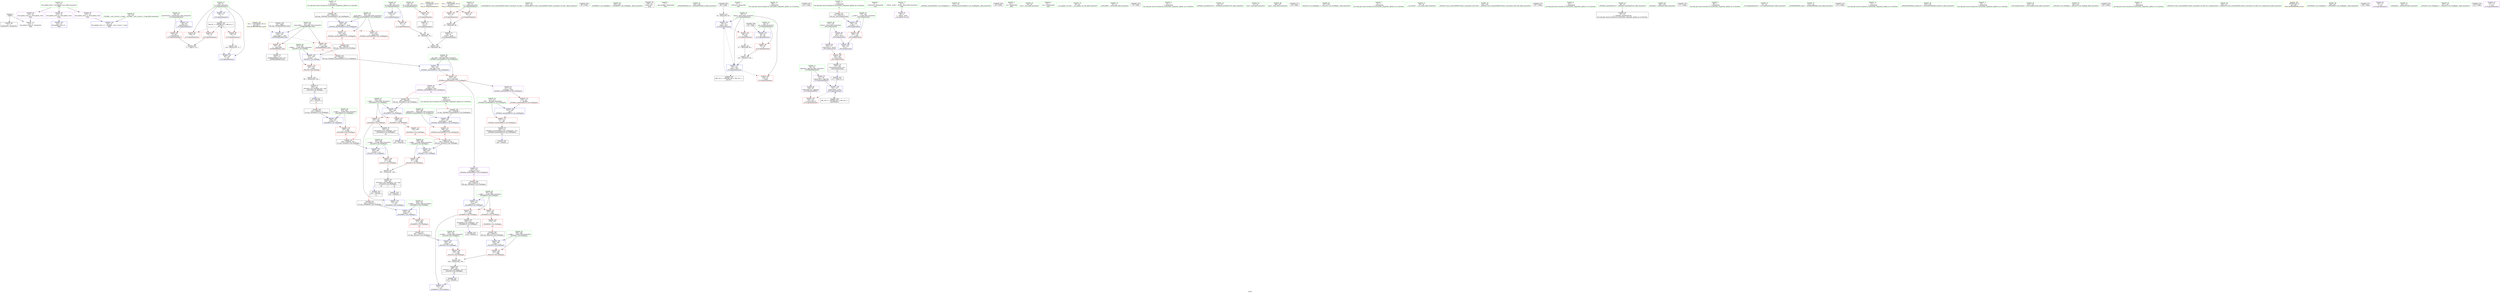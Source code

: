 digraph "SVFG" {
	label="SVFG";

	Node0x55d369fc5440 [shape=record,color=grey,label="{NodeID: 0\nNullPtr}"];
	Node0x55d369fc5440 -> Node0x55d369fdd2c0[style=solid];
	Node0x55d369fc5440 -> Node0x55d369fe1760[style=solid];
	Node0x55d369fdb1e0 [shape=record,color=red,label="{NodeID: 97\n75\<--50\n\<--i\n_Z13CaptainHammerv\n}"];
	Node0x55d369fdb1e0 -> Node0x55d369fe9370[style=solid];
	Node0x55d369fd9120 [shape=record,color=green,label="{NodeID: 14\n169\<--1\n\<--dummyObj\nCan only get source location for instruction, argument, global var or function.|{<s0>16}}"];
	Node0x55d369fd9120:s0 -> Node0x55d36a000c10[style=solid,color=red];
	Node0x55d369fdbd40 [shape=record,color=red,label="{NodeID: 111\n228\<--207\n\<--__fmtfl.addr\n_ZNSt8ios_base4setfESt13_Ios_FmtflagsS0_\n|{<s0>20}}"];
	Node0x55d369fdbd40:s0 -> Node0x55d36a000660[style=solid,color=red];
	Node0x55d369fd9e60 [shape=record,color=green,label="{NodeID: 28\n52\<--53\nv\<--v_field_insensitive\n_Z13CaptainHammerv\n}"];
	Node0x55d369fd9e60 -> Node0x55d369fdb450[style=solid];
	Node0x55d369fd9e60 -> Node0x55d369fdb520[style=solid];
	Node0x55d369fe1220 [shape=record,color=red,label="{NodeID: 125\n291\<--285\n\<--__a.addr\n_ZStanSt13_Ios_FmtflagsS_\n}"];
	Node0x55d369fe1220 -> Node0x55d369fe8a70[style=solid];
	Node0x55d369fdaba0 [shape=record,color=green,label="{NodeID: 42\n133\<--134\n_ZSt4endlIcSt11char_traitsIcEERSt13basic_ostreamIT_T0_ES6_\<--_ZSt4endlIcSt11char_traitsIcEERSt13basic_ostreamIT_T0_ES6__field_insensitive\n}"];
	Node0x55d369ffd790 [shape=record,color=black,label="{NodeID: 305\n69 = PHI()\n}"];
	Node0x55d369fe1e10 [shape=record,color=blue,label="{NodeID: 139\n50\<--139\ni\<--inc\n_Z13CaptainHammerv\n}"];
	Node0x55d369fe1e10 -> Node0x55d369ff0970[style=dashed];
	Node0x55d369fdc870 [shape=record,color=green,label="{NodeID: 56\n235\<--236\n_ZStoRRSt13_Ios_FmtflagsS_\<--_ZStoRRSt13_Ios_FmtflagsS__field_insensitive\n}"];
	Node0x55d369fff1f0 [shape=record,color=black,label="{NodeID: 319\n251 = PHI(282, )\n}"];
	Node0x55d369fff1f0 -> Node0x55d369fe2630[style=solid];
	Node0x55d369fe2970 [shape=record,color=blue,label="{NodeID: 153\n279\<--276\n\<--call\n_ZStoRRSt13_Ios_FmtflagsS_\n}"];
	Node0x55d369fdd4c0 [shape=record,color=black,label="{NodeID: 70\n198\<--68\nmain_ret\<--\nmain\n}"];
	Node0x55d36a000b00 [shape=record,color=black,label="{NodeID: 333\n202 = PHI(167, )\n0th arg _ZNSt8ios_base4setfESt13_Ios_FmtflagsS0_ }"];
	Node0x55d36a000b00 -> Node0x55d369fe2150[style=solid];
	Node0x55d369fe8ef0 [shape=record,color=grey,label="{NodeID: 250\n261 = Binary(260, 262, )\n}"];
	Node0x55d369fe8ef0 -> Node0x55d369fdda70[style=solid];
	Node0x55d369fde020 [shape=record,color=purple,label="{NodeID: 84\n312\<--14\nllvm.global_ctors_0\<--llvm.global_ctors\nGlob }"];
	Node0x55d369fde020 -> Node0x55d369fe1560[style=solid];
	Node0x55d369fd7d60 [shape=record,color=green,label="{NodeID: 1\n7\<--1\n__dso_handle\<--dummyObj\nGlob }"];
	Node0x55d369fdb2b0 [shape=record,color=red,label="{NodeID: 98\n106\<--50\n\<--i\n_Z13CaptainHammerv\n}"];
	Node0x55d369fd9220 [shape=record,color=green,label="{NodeID: 15\n170\<--1\n\<--dummyObj\nCan only get source location for instruction, argument, global var or function.|{<s0>16}}"];
	Node0x55d369fd9220:s0 -> Node0x55d36a000d20[style=solid,color=red];
	Node0x55d369fdbe10 [shape=record,color=red,label="{NodeID: 112\n220\<--209\n\<--__mask.addr\n_ZNSt8ios_base4setfESt13_Ios_FmtflagsS0_\n|{<s0>18}}"];
	Node0x55d369fdbe10:s0 -> Node0x55d36a0011b0[style=solid,color=red];
	Node0x55d369fd9f30 [shape=record,color=green,label="{NodeID: 29\n54\<--55\nd\<--d_field_insensitive\n_Z13CaptainHammerv\n}"];
	Node0x55d369fd9f30 -> Node0x55d369fdb5f0[style=solid];
	Node0x55d369fe12f0 [shape=record,color=red,label="{NodeID: 126\n292\<--287\n\<--__b.addr\n_ZStanSt13_Ios_FmtflagsS_\n}"];
	Node0x55d369fe12f0 -> Node0x55d369fe8a70[style=solid];
	Node0x55d369fdaca0 [shape=record,color=green,label="{NodeID: 43\n135\<--136\n_ZNSolsEPFRSoS_E\<--_ZNSolsEPFRSoS_E_field_insensitive\n}"];
	Node0x55d369d0d080 [shape=record,color=black,label="{NodeID: 306\n90 = PHI()\n}"];
	Node0x55d369d0d080 -> Node0x55d369fe9070[style=solid];
	Node0x55d369fe1ee0 [shape=record,color=blue,label="{NodeID: 140\n164\<--163\n__base.addr\<--__base\n_ZSt5fixedRSt8ios_base\n}"];
	Node0x55d369fe1ee0 -> Node0x55d369fdb930[style=dashed];
	Node0x55d369fe1ee0 -> Node0x55d369fdba00[style=dashed];
	Node0x55d369fdc970 [shape=record,color=green,label="{NodeID: 57\n242\<--243\n__a.addr\<--__a.addr_field_insensitive\n_ZStaNRSt13_Ios_FmtflagsS_\n}"];
	Node0x55d369fdc970 -> Node0x55d369fe0ad0[style=solid];
	Node0x55d369fdc970 -> Node0x55d369fe0ba0[style=solid];
	Node0x55d369fdc970 -> Node0x55d369fe2490[style=solid];
	Node0x55d369fff380 [shape=record,color=black,label="{NodeID: 320\n168 = PHI(201, )\n}"];
	Node0x55d369fe2a40 [shape=record,color=blue,label="{NodeID: 154\n285\<--283\n__a.addr\<--__a\n_ZStanSt13_Ios_FmtflagsS_\n}"];
	Node0x55d369fe2a40 -> Node0x55d369fe1220[style=dashed];
	Node0x55d369fdd590 [shape=record,color=black,label="{NodeID: 71\n83\<--82\nconv\<--\n_Z13CaptainHammerv\n}"];
	Node0x55d369fdd590 -> Node0x55d369fe8bf0[style=solid];
	Node0x55d36a000c10 [shape=record,color=black,label="{NodeID: 334\n203 = PHI(169, )\n1st arg _ZNSt8ios_base4setfESt13_Ios_FmtflagsS0_ }"];
	Node0x55d36a000c10 -> Node0x55d369fe2220[style=solid];
	Node0x55d369fe9070 [shape=record,color=grey,label="{NodeID: 251\n93 = Binary(90, 94, )\n}"];
	Node0x55d369fe9070 -> Node0x55d369fe1ba0[style=solid];
	Node0x55d369fde120 [shape=record,color=purple,label="{NodeID: 85\n313\<--14\nllvm.global_ctors_1\<--llvm.global_ctors\nGlob }"];
	Node0x55d369fde120 -> Node0x55d369fe1660[style=solid];
	Node0x55d369fd7df0 [shape=record,color=green,label="{NodeID: 2\n8\<--1\n_ZSt3cin\<--dummyObj\nGlob }"];
	Node0x55d369fdb380 [shape=record,color=red,label="{NodeID: 99\n138\<--50\n\<--i\n_Z13CaptainHammerv\n}"];
	Node0x55d369fdb380 -> Node0x55d369fe91f0[style=solid];
	Node0x55d369fd9320 [shape=record,color=green,label="{NodeID: 16\n262\<--1\n\<--dummyObj\nCan only get source location for instruction, argument, global var or function.}"];
	Node0x55d369ff3f20 [shape=record,color=yellow,style=double,label="{NodeID: 279\n18V_1 = ENCHI(MR_18V_0)\npts\{165 \}\nFun[_ZSt5fixedRSt8ios_base]}"];
	Node0x55d369ff3f20 -> Node0x55d369fe1ee0[style=dashed];
	Node0x55d369fdbee0 [shape=record,color=red,label="{NodeID: 113\n229\<--209\n\<--__mask.addr\n_ZNSt8ios_base4setfESt13_Ios_FmtflagsS0_\n|{<s0>20}}"];
	Node0x55d369fdbee0:s0 -> Node0x55d36a000870[style=solid,color=red];
	Node0x55d369fda000 [shape=record,color=green,label="{NodeID: 30\n56\<--57\ntheta\<--theta_field_insensitive\n_Z13CaptainHammerv\n}"];
	Node0x55d369fda000 -> Node0x55d369fdb6c0[style=solid];
	Node0x55d369fda000 -> Node0x55d369fdb790[style=solid];
	Node0x55d369fda000 -> Node0x55d369fe1ba0[style=solid];
	Node0x55d369fda000 -> Node0x55d369fe1c70[style=solid];
	Node0x55d369fe13c0 [shape=record,color=red,label="{NodeID: 127\n304\<--298\n\<--__a.addr\n_ZStorSt13_Ios_FmtflagsS_\n}"];
	Node0x55d369fe13c0 -> Node0x55d369fe8770[style=solid];
	Node0x55d369fdada0 [shape=record,color=green,label="{NodeID: 44\n164\<--165\n__base.addr\<--__base.addr_field_insensitive\n_ZSt5fixedRSt8ios_base\n}"];
	Node0x55d369fdada0 -> Node0x55d369fdb930[style=solid];
	Node0x55d369fdada0 -> Node0x55d369fdba00[style=solid];
	Node0x55d369fdada0 -> Node0x55d369fe1ee0[style=solid];
	Node0x55d369ffe540 [shape=record,color=black,label="{NodeID: 307\n103 = PHI()\n}"];
	Node0x55d369fe1fb0 [shape=record,color=blue,label="{NodeID: 141\n179\<--176\n__n.addr\<--__n\n_ZSt12setprecisioni\n}"];
	Node0x55d369fe1fb0 -> Node0x55d369fdbad0[style=dashed];
	Node0x55d369fdca40 [shape=record,color=green,label="{NodeID: 58\n244\<--245\n__b.addr\<--__b.addr_field_insensitive\n_ZStaNRSt13_Ios_FmtflagsS_\n}"];
	Node0x55d369fdca40 -> Node0x55d369fe0c70[style=solid];
	Node0x55d369fdca40 -> Node0x55d369fe2560[style=solid];
	Node0x55d369fff490 [shape=record,color=black,label="{NodeID: 321\n221 = PHI(255, )\n|{<s0>19}}"];
	Node0x55d369fff490:s0 -> Node0x55d36a000520[style=solid,color=red];
	Node0x55d369fe2b10 [shape=record,color=blue,label="{NodeID: 155\n287\<--284\n__b.addr\<--__b\n_ZStanSt13_Ios_FmtflagsS_\n}"];
	Node0x55d369fe2b10 -> Node0x55d369fe12f0[style=dashed];
	Node0x55d369fdd660 [shape=record,color=black,label="{NodeID: 72\n88\<--87\nconv5\<--mul4\n_Z13CaptainHammerv\n}"];
	Node0x55d369fdd660 -> Node0x55d369fe88f0[style=solid];
	Node0x55d36a000d20 [shape=record,color=black,label="{NodeID: 335\n204 = PHI(170, )\n2nd arg _ZNSt8ios_base4setfESt13_Ios_FmtflagsS0_ }"];
	Node0x55d36a000d20 -> Node0x55d369fe22f0[style=solid];
	Node0x55d369fe91f0 [shape=record,color=grey,label="{NodeID: 252\n139 = Binary(138, 73, )\n}"];
	Node0x55d369fe91f0 -> Node0x55d369fe1e10[style=solid];
	Node0x55d369fde220 [shape=record,color=purple,label="{NodeID: 86\n314\<--14\nllvm.global_ctors_2\<--llvm.global_ctors\nGlob }"];
	Node0x55d369fde220 -> Node0x55d369fe1760[style=solid];
	Node0x55d369fd80a0 [shape=record,color=green,label="{NodeID: 3\n9\<--1\n_ZSt4cout\<--dummyObj\nGlob }"];
	Node0x55d369fdb450 [shape=record,color=red,label="{NodeID: 100\n85\<--52\n\<--v\n_Z13CaptainHammerv\n}"];
	Node0x55d369fdb450 -> Node0x55d369fe8d70[style=solid];
	Node0x55d369fd9420 [shape=record,color=green,label="{NodeID: 17\n4\<--6\n_ZStL8__ioinit\<--_ZStL8__ioinit_field_insensitive\nGlob }"];
	Node0x55d369fd9420 -> Node0x55d369fdddb0[style=solid];
	Node0x55d369fdbfb0 [shape=record,color=red,label="{NodeID: 114\n237\<--211\n\<--__old\n_ZNSt8ios_base4setfESt13_Ios_FmtflagsS0_\n}"];
	Node0x55d369fdbfb0 -> Node0x55d369fdd8d0[style=solid];
	Node0x55d369fda0d0 [shape=record,color=green,label="{NodeID: 31\n58\<--59\nagg.tmp\<--agg.tmp_field_insensitive\n_Z13CaptainHammerv\n}"];
	Node0x55d369fda0d0 -> Node0x55d369fde320[style=solid];
	Node0x55d369fda0d0 -> Node0x55d369fde3f0[style=solid];
	Node0x55d369fe1490 [shape=record,color=red,label="{NodeID: 128\n305\<--300\n\<--__b.addr\n_ZStorSt13_Ios_FmtflagsS_\n}"];
	Node0x55d369fe1490 -> Node0x55d369fe8770[style=solid];
	Node0x55d369fdae70 [shape=record,color=green,label="{NodeID: 45\n171\<--172\n_ZNSt8ios_base4setfESt13_Ios_FmtflagsS0_\<--_ZNSt8ios_base4setfESt13_Ios_FmtflagsS0__field_insensitive\n}"];
	Node0x55d369ffe640 [shape=record,color=black,label="{NodeID: 308\n26 = PHI()\n}"];
	Node0x55d369fe2080 [shape=record,color=blue,label="{NodeID: 142\n182\<--183\n_M_n\<--\n_ZSt12setprecisioni\n}"];
	Node0x55d369fe2080 -> Node0x55d369fdbba0[style=dashed];
	Node0x55d369fdcb10 [shape=record,color=green,label="{NodeID: 59\n257\<--258\n__a.addr\<--__a.addr_field_insensitive\n_ZStcoSt13_Ios_Fmtflags\n}"];
	Node0x55d369fdcb10 -> Node0x55d369fe0e10[style=solid];
	Node0x55d369fdcb10 -> Node0x55d369fe2700[style=solid];
	Node0x55d369fff600 [shape=record,color=black,label="{NodeID: 322\n225 = PHI(239, )\n}"];
	Node0x55d369fe2be0 [shape=record,color=blue,label="{NodeID: 156\n298\<--296\n__a.addr\<--__a\n_ZStorSt13_Ios_FmtflagsS_\n}"];
	Node0x55d369fe2be0 -> Node0x55d369fe13c0[style=dashed];
	Node0x55d369fdd730 [shape=record,color=black,label="{NodeID: 73\n162\<--173\n_ZSt5fixedRSt8ios_base_ret\<--\n_ZSt5fixedRSt8ios_base\n}"];
	Node0x55d36a000e60 [shape=record,color=black,label="{NodeID: 336\n265 = PHI(233, )\n0th arg _ZStoRRSt13_Ios_FmtflagsS_ }"];
	Node0x55d36a000e60 -> Node0x55d369fe27d0[style=solid];
	Node0x55d369fe9370 [shape=record,color=grey,label="{NodeID: 253\n77 = cmp(75, 76, )\n}"];
	Node0x55d369fde320 [shape=record,color=purple,label="{NodeID: 87\n121\<--58\ncoerce.dive\<--agg.tmp\n_Z13CaptainHammerv\n}"];
	Node0x55d369fde320 -> Node0x55d369fe1d40[style=solid];
	Node0x55d369fd8130 [shape=record,color=green,label="{NodeID: 4\n10\<--1\n.str\<--dummyObj\nGlob }"];
	Node0x55d369fdb520 [shape=record,color=red,label="{NodeID: 101\n86\<--52\n\<--v\n_Z13CaptainHammerv\n}"];
	Node0x55d369fdb520 -> Node0x55d369fe8d70[style=solid];
	Node0x55d369fd9520 [shape=record,color=green,label="{NodeID: 18\n14\<--18\nllvm.global_ctors\<--llvm.global_ctors_field_insensitive\nGlob }"];
	Node0x55d369fd9520 -> Node0x55d369fde020[style=solid];
	Node0x55d369fd9520 -> Node0x55d369fde120[style=solid];
	Node0x55d369fd9520 -> Node0x55d369fde220[style=solid];
	Node0x55d369fdc080 [shape=record,color=red,label="{NodeID: 115\n218\<--217\n\<--_M_flags\n_ZNSt8ios_base4setfESt13_Ios_FmtflagsS0_\n}"];
	Node0x55d369fdc080 -> Node0x55d369fe23c0[style=solid];
	Node0x55d369fda1a0 [shape=record,color=green,label="{NodeID: 32\n64\<--65\nacos\<--acos_field_insensitive\n}"];
	Node0x55d369fe1560 [shape=record,color=blue,label="{NodeID: 129\n312\<--15\nllvm.global_ctors_0\<--\nGlob }"];
	Node0x55d369fdaf70 [shape=record,color=green,label="{NodeID: 46\n177\<--178\nretval\<--retval_field_insensitive\n_ZSt12setprecisioni\n}"];
	Node0x55d369fdaf70 -> Node0x55d369fde4c0[style=solid];
	Node0x55d369fdaf70 -> Node0x55d369fde590[style=solid];
	Node0x55d369ffe710 [shape=record,color=black,label="{NodeID: 309\n62 = PHI()\n}"];
	Node0x55d369ffe710 -> Node0x55d369fe1930[style=solid];
	Node0x55d369fe2150 [shape=record,color=blue,label="{NodeID: 143\n205\<--202\nthis.addr\<--this\n_ZNSt8ios_base4setfESt13_Ios_FmtflagsS0_\n}"];
	Node0x55d369fe2150 -> Node0x55d369fdbc70[style=dashed];
	Node0x55d369fdcbe0 [shape=record,color=green,label="{NodeID: 60\n267\<--268\n__a.addr\<--__a.addr_field_insensitive\n_ZStoRRSt13_Ios_FmtflagsS_\n}"];
	Node0x55d369fdcbe0 -> Node0x55d369fe0ee0[style=solid];
	Node0x55d369fdcbe0 -> Node0x55d369fe0fb0[style=solid];
	Node0x55d369fdcbe0 -> Node0x55d369fe27d0[style=solid];
	Node0x55d369fffcb0 [shape=record,color=black,label="{NodeID: 323\n230 = PHI(282, )\n|{<s0>21}}"];
	Node0x55d369fffcb0:s0 -> Node0x55d36a000fa0[style=solid,color=red];
	Node0x55d369fe2cb0 [shape=record,color=blue,label="{NodeID: 157\n300\<--297\n__b.addr\<--__b\n_ZStorSt13_Ios_FmtflagsS_\n}"];
	Node0x55d369fe2cb0 -> Node0x55d369fe1490[style=dashed];
	Node0x55d369fdd800 [shape=record,color=black,label="{NodeID: 74\n175\<--186\n_ZSt12setprecisioni_ret\<--\n_ZSt12setprecisioni\n|{<s0>12}}"];
	Node0x55d369fdd800:s0 -> Node0x55d369ffed40[style=solid,color=blue];
	Node0x55d36a000fa0 [shape=record,color=black,label="{NodeID: 337\n266 = PHI(230, )\n1st arg _ZStoRRSt13_Ios_FmtflagsS_ }"];
	Node0x55d36a000fa0 -> Node0x55d369fe28a0[style=solid];
	Node0x55d369ff0970 [shape=record,color=black,label="{NodeID: 254\nMR_8V_3 = PHI(MR_8V_4, MR_8V_2, )\npts\{51 \}\n}"];
	Node0x55d369ff0970 -> Node0x55d369fdb1e0[style=dashed];
	Node0x55d369ff0970 -> Node0x55d369fdb2b0[style=dashed];
	Node0x55d369ff0970 -> Node0x55d369fdb380[style=dashed];
	Node0x55d369ff0970 -> Node0x55d369fe1e10[style=dashed];
	Node0x55d369fde3f0 [shape=record,color=purple,label="{NodeID: 88\n123\<--58\ncoerce.dive15\<--agg.tmp\n_Z13CaptainHammerv\n}"];
	Node0x55d369fde3f0 -> Node0x55d369fdb860[style=solid];
	Node0x55d369fd81c0 [shape=record,color=green,label="{NodeID: 5\n12\<--1\n.str.1\<--dummyObj\nGlob }"];
	Node0x55d369fdb5f0 [shape=record,color=red,label="{NodeID: 102\n82\<--54\n\<--d\n_Z13CaptainHammerv\n}"];
	Node0x55d369fdb5f0 -> Node0x55d369fdd590[style=solid];
	Node0x55d369fd9620 [shape=record,color=green,label="{NodeID: 19\n19\<--20\n__cxx_global_var_init\<--__cxx_global_var_init_field_insensitive\n}"];
	Node0x55d369fe0ad0 [shape=record,color=red,label="{NodeID: 116\n248\<--242\n\<--__a.addr\n_ZStaNRSt13_Ios_FmtflagsS_\n}"];
	Node0x55d369fe0ad0 -> Node0x55d369fe0d40[style=solid];
	Node0x55d369fda2a0 [shape=record,color=green,label="{NodeID: 33\n70\<--71\n_ZNSirsERi\<--_ZNSirsERi_field_insensitive\n}"];
	Node0x55d369fe1660 [shape=record,color=blue,label="{NodeID: 130\n313\<--16\nllvm.global_ctors_1\<--_GLOBAL__sub_I_everal_1_0.cpp\nGlob }"];
	Node0x55d369fdb040 [shape=record,color=green,label="{NodeID: 47\n179\<--180\n__n.addr\<--__n.addr_field_insensitive\n_ZSt12setprecisioni\n}"];
	Node0x55d369fdb040 -> Node0x55d369fdbad0[style=solid];
	Node0x55d369fdb040 -> Node0x55d369fe1fb0[style=solid];
	Node0x55d369ffe840 [shape=record,color=black,label="{NodeID: 310\n79 = PHI()\n}"];
	Node0x55d369fe2220 [shape=record,color=blue,label="{NodeID: 144\n207\<--203\n__fmtfl.addr\<--__fmtfl\n_ZNSt8ios_base4setfESt13_Ios_FmtflagsS0_\n}"];
	Node0x55d369fe2220 -> Node0x55d369fdbd40[style=dashed];
	Node0x55d369fdccb0 [shape=record,color=green,label="{NodeID: 61\n269\<--270\n__b.addr\<--__b.addr_field_insensitive\n_ZStoRRSt13_Ios_FmtflagsS_\n}"];
	Node0x55d369fdccb0 -> Node0x55d369fe1080[style=solid];
	Node0x55d369fdccb0 -> Node0x55d369fe28a0[style=solid];
	Node0x55d369fffee0 [shape=record,color=black,label="{NodeID: 324\n234 = PHI(264, )\n}"];
	Node0x55d369fdd8d0 [shape=record,color=black,label="{NodeID: 75\n201\<--237\n_ZNSt8ios_base4setfESt13_Ios_FmtflagsS0__ret\<--\n_ZNSt8ios_base4setfESt13_Ios_FmtflagsS0_\n|{<s0>16}}"];
	Node0x55d369fdd8d0:s0 -> Node0x55d369fff380[style=solid,color=blue];
	Node0x55d36a0010e0 [shape=record,color=black,label="{NodeID: 338\n163 = PHI()\n0th arg _ZSt5fixedRSt8ios_base }"];
	Node0x55d36a0010e0 -> Node0x55d369fe1ee0[style=solid];
	Node0x55d369ff0e70 [shape=record,color=black,label="{NodeID: 255\nMR_14V_2 = PHI(MR_14V_4, MR_14V_1, )\npts\{57 \}\n}"];
	Node0x55d369ff0e70 -> Node0x55d369fe1ba0[style=dashed];
	Node0x55d369fde4c0 [shape=record,color=purple,label="{NodeID: 89\n182\<--177\n_M_n\<--retval\n_ZSt12setprecisioni\n}"];
	Node0x55d369fde4c0 -> Node0x55d369fe2080[style=solid];
	Node0x55d369fd8250 [shape=record,color=green,label="{NodeID: 6\n15\<--1\n\<--dummyObj\nCan only get source location for instruction, argument, global var or function.}"];
	Node0x55d369fdb6c0 [shape=record,color=red,label="{NodeID: 103\n96\<--56\n\<--theta\n_Z13CaptainHammerv\n}"];
	Node0x55d369fdb6c0 -> Node0x55d369fe8470[style=solid];
	Node0x55d369fd9720 [shape=record,color=green,label="{NodeID: 20\n23\<--24\n_ZNSt8ios_base4InitC1Ev\<--_ZNSt8ios_base4InitC1Ev_field_insensitive\n}"];
	Node0x55d369fe0ba0 [shape=record,color=red,label="{NodeID: 117\n252\<--242\n\<--__a.addr\n_ZStaNRSt13_Ios_FmtflagsS_\n}"];
	Node0x55d369fe0ba0 -> Node0x55d369fdd9a0[style=solid];
	Node0x55d369fe0ba0 -> Node0x55d369fe2630[style=solid];
	Node0x55d369fda3a0 [shape=record,color=green,label="{NodeID: 34\n91\<--92\nasin\<--asin_field_insensitive\n}"];
	Node0x55d369fe1760 [shape=record,color=blue, style = dotted,label="{NodeID: 131\n314\<--3\nllvm.global_ctors_2\<--dummyVal\nGlob }"];
	Node0x55d369fdc130 [shape=record,color=green,label="{NodeID: 48\n196\<--197\nmain\<--main_field_insensitive\n}"];
	Node0x55d369ffe940 [shape=record,color=black,label="{NodeID: 311\n80 = PHI()\n}"];
	Node0x55d369fe22f0 [shape=record,color=blue,label="{NodeID: 145\n209\<--204\n__mask.addr\<--__mask\n_ZNSt8ios_base4setfESt13_Ios_FmtflagsS0_\n}"];
	Node0x55d369fe22f0 -> Node0x55d369fdbe10[style=dashed];
	Node0x55d369fe22f0 -> Node0x55d369fdbee0[style=dashed];
	Node0x55d369fdcd80 [shape=record,color=green,label="{NodeID: 62\n277\<--278\n_ZStorSt13_Ios_FmtflagsS_\<--_ZStorSt13_Ios_FmtflagsS__field_insensitive\n}"];
	Node0x55d369fffff0 [shape=record,color=black,label="{NodeID: 325\n276 = PHI(295, )\n}"];
	Node0x55d369fffff0 -> Node0x55d369fe2970[style=solid];
	Node0x55d369fdd9a0 [shape=record,color=black,label="{NodeID: 76\n239\<--252\n_ZStaNRSt13_Ios_FmtflagsS__ret\<--\n_ZStaNRSt13_Ios_FmtflagsS_\n|{<s0>19}}"];
	Node0x55d369fdd9a0:s0 -> Node0x55d369fff600[style=solid,color=blue];
	Node0x55d36a0011b0 [shape=record,color=black,label="{NodeID: 339\n256 = PHI(220, )\n0th arg _ZStcoSt13_Ios_Fmtflags }"];
	Node0x55d36a0011b0 -> Node0x55d369fe2700[style=solid];
	Node0x55d369ff1370 [shape=record,color=black,label="{NodeID: 256\nMR_16V_2 = PHI(MR_16V_3, MR_16V_1, )\npts\{590000 \}\n}"];
	Node0x55d369ff1370 -> Node0x55d369fe1d40[style=dashed];
	Node0x55d369fde590 [shape=record,color=purple,label="{NodeID: 90\n185\<--177\ncoerce.dive\<--retval\n_ZSt12setprecisioni\n}"];
	Node0x55d369fde590 -> Node0x55d369fdbba0[style=solid];
	Node0x55d369fd8a90 [shape=record,color=green,label="{NodeID: 7\n61\<--1\n\<--dummyObj\nCan only get source location for instruction, argument, global var or function.}"];
	Node0x55d369fdb790 [shape=record,color=red,label="{NodeID: 104\n128\<--56\n\<--theta\n_Z13CaptainHammerv\n}"];
	Node0x55d369fd9820 [shape=record,color=green,label="{NodeID: 21\n29\<--30\n__cxa_atexit\<--__cxa_atexit_field_insensitive\n}"];
	Node0x55d369fe0c70 [shape=record,color=red,label="{NodeID: 118\n250\<--244\n\<--__b.addr\n_ZStaNRSt13_Ios_FmtflagsS_\n|{<s0>22}}"];
	Node0x55d369fe0c70:s0 -> Node0x55d36a000870[style=solid,color=red];
	Node0x55d369fda4a0 [shape=record,color=green,label="{NodeID: 35\n104\<--105\n_ZStlsISt11char_traitsIcEERSt13basic_ostreamIcT_ES5_PKc\<--_ZStlsISt11char_traitsIcEERSt13basic_ostreamIcT_ES5_PKc_field_insensitive\n}"];
	Node0x55d369fe1860 [shape=record,color=blue,label="{NodeID: 132\n44\<--61\ng\<--\n_Z13CaptainHammerv\n}"];
	Node0x55d369fe1860 -> Node0x55d369fde8d0[style=dashed];
	Node0x55d369fdc230 [shape=record,color=green,label="{NodeID: 49\n205\<--206\nthis.addr\<--this.addr_field_insensitive\n_ZNSt8ios_base4setfESt13_Ios_FmtflagsS0_\n}"];
	Node0x55d369fdc230 -> Node0x55d369fdbc70[style=solid];
	Node0x55d369fdc230 -> Node0x55d369fe2150[style=solid];
	Node0x55d369ffea10 [shape=record,color=black,label="{NodeID: 312\n107 = PHI()\n}"];
	Node0x55d369fe23c0 [shape=record,color=blue,label="{NodeID: 146\n211\<--218\n__old\<--\n_ZNSt8ios_base4setfESt13_Ios_FmtflagsS0_\n}"];
	Node0x55d369fe23c0 -> Node0x55d369fdbfb0[style=dashed];
	Node0x55d369fdce80 [shape=record,color=green,label="{NodeID: 63\n285\<--286\n__a.addr\<--__a.addr_field_insensitive\n_ZStanSt13_Ios_FmtflagsS_\n}"];
	Node0x55d369fdce80 -> Node0x55d369fe1220[style=solid];
	Node0x55d369fdce80 -> Node0x55d369fe2a40[style=solid];
	Node0x55d36a000160 [shape=record,color=black,label="{NodeID: 326\n296 = PHI(274, )\n0th arg _ZStorSt13_Ios_FmtflagsS_ }"];
	Node0x55d36a000160 -> Node0x55d369fe2be0[style=solid];
	Node0x55d369fe8470 [shape=record,color=grey,label="{NodeID: 243\n97 = Binary(96, 98, )\n}"];
	Node0x55d369fe8470 -> Node0x55d369fe85f0[style=solid];
	Node0x55d369fdda70 [shape=record,color=black,label="{NodeID: 77\n255\<--261\n_ZStcoSt13_Ios_Fmtflags_ret\<--neg\n_ZStcoSt13_Ios_Fmtflags\n|{<s0>18}}"];
	Node0x55d369fdda70:s0 -> Node0x55d369fff490[style=solid,color=blue];
	Node0x55d369fde660 [shape=record,color=purple,label="{NodeID: 91\n217\<--216\n_M_flags\<--this1\n_ZNSt8ios_base4setfESt13_Ios_FmtflagsS0_\n}"];
	Node0x55d369fde660 -> Node0x55d369fdc080[style=solid];
	Node0x55d369fd8b20 [shape=record,color=green,label="{NodeID: 8\n63\<--1\n\<--dummyObj\nCan only get source location for instruction, argument, global var or function.}"];
	Node0x55d369fdb860 [shape=record,color=red,label="{NodeID: 105\n124\<--123\n\<--coerce.dive15\n_Z13CaptainHammerv\n}"];
	Node0x55d369fd9920 [shape=record,color=green,label="{NodeID: 22\n28\<--34\n_ZNSt8ios_base4InitD1Ev\<--_ZNSt8ios_base4InitD1Ev_field_insensitive\n}"];
	Node0x55d369fd9920 -> Node0x55d369fdd3c0[style=solid];
	Node0x55d369fe0d40 [shape=record,color=red,label="{NodeID: 119\n249\<--248\n\<--\n_ZStaNRSt13_Ios_FmtflagsS_\n|{<s0>22}}"];
	Node0x55d369fe0d40:s0 -> Node0x55d36a000660[style=solid,color=red];
	Node0x55d369fda5a0 [shape=record,color=green,label="{NodeID: 36\n108\<--109\n_ZNSolsEi\<--_ZNSolsEi_field_insensitive\n}"];
	Node0x55d369fe1930 [shape=record,color=blue,label="{NodeID: 133\n46\<--62\npi\<--call\n_Z13CaptainHammerv\n}"];
	Node0x55d369fe1930 -> Node0x55d369fde9a0[style=dashed];
	Node0x55d369fdc300 [shape=record,color=green,label="{NodeID: 50\n207\<--208\n__fmtfl.addr\<--__fmtfl.addr_field_insensitive\n_ZNSt8ios_base4setfESt13_Ios_FmtflagsS0_\n}"];
	Node0x55d369fdc300 -> Node0x55d369fdbd40[style=solid];
	Node0x55d369fdc300 -> Node0x55d369fe2220[style=solid];
	Node0x55d369ffeb40 [shape=record,color=black,label="{NodeID: 313\n111 = PHI()\n}"];
	Node0x55d369fe2490 [shape=record,color=blue,label="{NodeID: 147\n242\<--240\n__a.addr\<--__a\n_ZStaNRSt13_Ios_FmtflagsS_\n}"];
	Node0x55d369fe2490 -> Node0x55d369fe0ad0[style=dashed];
	Node0x55d369fe2490 -> Node0x55d369fe0ba0[style=dashed];
	Node0x55d369fdcf50 [shape=record,color=green,label="{NodeID: 64\n287\<--288\n__b.addr\<--__b.addr_field_insensitive\n_ZStanSt13_Ios_FmtflagsS_\n}"];
	Node0x55d369fdcf50 -> Node0x55d369fe12f0[style=solid];
	Node0x55d369fdcf50 -> Node0x55d369fe2b10[style=solid];
	Node0x55d36a0002a0 [shape=record,color=black,label="{NodeID: 327\n297 = PHI(275, )\n1st arg _ZStorSt13_Ios_FmtflagsS_ }"];
	Node0x55d36a0002a0 -> Node0x55d369fe2cb0[style=solid];
	Node0x55d369fe85f0 [shape=record,color=grey,label="{NodeID: 244\n100 = Binary(97, 99, )\n}"];
	Node0x55d369fe85f0 -> Node0x55d369fe1c70[style=solid];
	Node0x55d369fddb40 [shape=record,color=black,label="{NodeID: 78\n264\<--279\n_ZStoRRSt13_Ios_FmtflagsS__ret\<--\n_ZStoRRSt13_Ios_FmtflagsS_\n|{<s0>21}}"];
	Node0x55d369fddb40:s0 -> Node0x55d369fffee0[style=solid,color=blue];
	Node0x55d369fde730 [shape=record,color=purple,label="{NodeID: 92\n224\<--216\n_M_flags2\<--this1\n_ZNSt8ios_base4setfESt13_Ios_FmtflagsS0_\n|{<s0>19}}"];
	Node0x55d369fde730:s0 -> Node0x55d36a0003e0[style=solid,color=red];
	Node0x55d369fd8c20 [shape=record,color=green,label="{NodeID: 9\n68\<--1\n\<--dummyObj\nCan only get source location for instruction, argument, global var or function.}"];
	Node0x55d369fdb930 [shape=record,color=red,label="{NodeID: 106\n167\<--164\n\<--__base.addr\n_ZSt5fixedRSt8ios_base\n|{<s0>16}}"];
	Node0x55d369fdb930:s0 -> Node0x55d36a000b00[style=solid,color=red];
	Node0x55d369fd9a20 [shape=record,color=green,label="{NodeID: 23\n41\<--42\n_Z13CaptainHammerv\<--_Z13CaptainHammerv_field_insensitive\n}"];
	Node0x55d369fe0e10 [shape=record,color=red,label="{NodeID: 120\n260\<--257\n\<--__a.addr\n_ZStcoSt13_Ios_Fmtflags\n}"];
	Node0x55d369fe0e10 -> Node0x55d369fe8ef0[style=solid];
	Node0x55d369fda6a0 [shape=record,color=green,label="{NodeID: 37\n113\<--114\n_ZSt5fixedRSt8ios_base\<--_ZSt5fixedRSt8ios_base_field_insensitive\n}"];
	Node0x55d369fe1a00 [shape=record,color=blue,label="{NodeID: 134\n48\<--68\nnumOfCases\<--\n_Z13CaptainHammerv\n}"];
	Node0x55d369fe1a00 -> Node0x55d369fdb110[style=dashed];
	Node0x55d369fdc3d0 [shape=record,color=green,label="{NodeID: 51\n209\<--210\n__mask.addr\<--__mask.addr_field_insensitive\n_ZNSt8ios_base4setfESt13_Ios_FmtflagsS0_\n}"];
	Node0x55d369fdc3d0 -> Node0x55d369fdbe10[style=solid];
	Node0x55d369fdc3d0 -> Node0x55d369fdbee0[style=solid];
	Node0x55d369fdc3d0 -> Node0x55d369fe22f0[style=solid];
	Node0x55d369ffec40 [shape=record,color=black,label="{NodeID: 314\n112 = PHI()\n}"];
	Node0x55d369fe2560 [shape=record,color=blue,label="{NodeID: 148\n244\<--241\n__b.addr\<--__b\n_ZStaNRSt13_Ios_FmtflagsS_\n}"];
	Node0x55d369fe2560 -> Node0x55d369fe0c70[style=dashed];
	Node0x55d369fdd020 [shape=record,color=green,label="{NodeID: 65\n298\<--299\n__a.addr\<--__a.addr_field_insensitive\n_ZStorSt13_Ios_FmtflagsS_\n}"];
	Node0x55d369fdd020 -> Node0x55d369fe13c0[style=solid];
	Node0x55d369fdd020 -> Node0x55d369fe2be0[style=solid];
	Node0x55d36a0003e0 [shape=record,color=black,label="{NodeID: 328\n240 = PHI(224, )\n0th arg _ZStaNRSt13_Ios_FmtflagsS_ }"];
	Node0x55d36a0003e0 -> Node0x55d369fe2490[style=solid];
	Node0x55d369fe8770 [shape=record,color=grey,label="{NodeID: 245\n306 = Binary(304, 305, )\n}"];
	Node0x55d369fe8770 -> Node0x55d369fddce0[style=solid];
	Node0x55d369fddc10 [shape=record,color=black,label="{NodeID: 79\n282\<--293\n_ZStanSt13_Ios_FmtflagsS__ret\<--and\n_ZStanSt13_Ios_FmtflagsS_\n|{<s0>20|<s1>22}}"];
	Node0x55d369fddc10:s0 -> Node0x55d369fffcb0[style=solid,color=blue];
	Node0x55d369fddc10:s1 -> Node0x55d369fff1f0[style=solid,color=blue];
	Node0x55d369fde800 [shape=record,color=purple,label="{NodeID: 93\n233\<--216\n_M_flags5\<--this1\n_ZNSt8ios_base4setfESt13_Ios_FmtflagsS0_\n|{<s0>21}}"];
	Node0x55d369fde800:s0 -> Node0x55d36a000e60[style=solid,color=red];
	Node0x55d369fd8d20 [shape=record,color=green,label="{NodeID: 10\n73\<--1\n\<--dummyObj\nCan only get source location for instruction, argument, global var or function.}"];
	Node0x55d369ff31a0 [shape=record,color=yellow,style=double,label="{NodeID: 273\n10V_1 = ENCHI(MR_10V_0)\npts\{53 \}\nFun[_Z13CaptainHammerv]}"];
	Node0x55d369ff31a0 -> Node0x55d369fdb450[style=dashed];
	Node0x55d369ff31a0 -> Node0x55d369fdb520[style=dashed];
	Node0x55d369fdba00 [shape=record,color=red,label="{NodeID: 107\n173\<--164\n\<--__base.addr\n_ZSt5fixedRSt8ios_base\n}"];
	Node0x55d369fdba00 -> Node0x55d369fdd730[style=solid];
	Node0x55d369fd9b20 [shape=record,color=green,label="{NodeID: 24\n44\<--45\ng\<--g_field_insensitive\n_Z13CaptainHammerv\n}"];
	Node0x55d369fd9b20 -> Node0x55d369fde8d0[style=solid];
	Node0x55d369fd9b20 -> Node0x55d369fe1860[style=solid];
	Node0x55d369fe0ee0 [shape=record,color=red,label="{NodeID: 121\n273\<--267\n\<--__a.addr\n_ZStoRRSt13_Ios_FmtflagsS_\n}"];
	Node0x55d369fe0ee0 -> Node0x55d369fe1150[style=solid];
	Node0x55d369fda7a0 [shape=record,color=green,label="{NodeID: 38\n115\<--116\n_ZNSolsEPFRSt8ios_baseS0_E\<--_ZNSolsEPFRSt8ios_baseS0_E_field_insensitive\n}"];
	Node0x55d369fe1ad0 [shape=record,color=blue,label="{NodeID: 135\n50\<--73\ni\<--\n_Z13CaptainHammerv\n}"];
	Node0x55d369fe1ad0 -> Node0x55d369ff0970[style=dashed];
	Node0x55d369fdc4a0 [shape=record,color=green,label="{NodeID: 52\n211\<--212\n__old\<--__old_field_insensitive\n_ZNSt8ios_base4setfESt13_Ios_FmtflagsS0_\n}"];
	Node0x55d369fdc4a0 -> Node0x55d369fdbfb0[style=solid];
	Node0x55d369fdc4a0 -> Node0x55d369fe23c0[style=solid];
	Node0x55d369ffed40 [shape=record,color=black,label="{NodeID: 315\n117 = PHI(175, )\n}"];
	Node0x55d369ffed40 -> Node0x55d369fe1d40[style=solid];
	Node0x55d369fe2630 [shape=record,color=blue,label="{NodeID: 149\n252\<--251\n\<--call\n_ZStaNRSt13_Ios_FmtflagsS_\n}"];
	Node0x55d369fdd0f0 [shape=record,color=green,label="{NodeID: 66\n300\<--301\n__b.addr\<--__b.addr_field_insensitive\n_ZStorSt13_Ios_FmtflagsS_\n}"];
	Node0x55d369fdd0f0 -> Node0x55d369fe1490[style=solid];
	Node0x55d369fdd0f0 -> Node0x55d369fe2cb0[style=solid];
	Node0x55d36a000520 [shape=record,color=black,label="{NodeID: 329\n241 = PHI(221, )\n1st arg _ZStaNRSt13_Ios_FmtflagsS_ }"];
	Node0x55d36a000520 -> Node0x55d369fe2560[style=solid];
	Node0x55d369fe88f0 [shape=record,color=grey,label="{NodeID: 246\n89 = Binary(84, 88, )\n}"];
	Node0x55d369fddce0 [shape=record,color=black,label="{NodeID: 80\n295\<--306\n_ZStorSt13_Ios_FmtflagsS__ret\<--or\n_ZStorSt13_Ios_FmtflagsS_\n|{<s0>23}}"];
	Node0x55d369fddce0:s0 -> Node0x55d369fffff0[style=solid,color=blue];
	Node0x55d369fde8d0 [shape=record,color=red,label="{NodeID: 94\n81\<--44\n\<--g\n_Z13CaptainHammerv\n}"];
	Node0x55d369fde8d0 -> Node0x55d369fe8bf0[style=solid];
	Node0x55d369fd8e20 [shape=record,color=green,label="{NodeID: 11\n94\<--1\n\<--dummyObj\nCan only get source location for instruction, argument, global var or function.}"];
	Node0x55d369ff3280 [shape=record,color=yellow,style=double,label="{NodeID: 274\n12V_1 = ENCHI(MR_12V_0)\npts\{55 \}\nFun[_Z13CaptainHammerv]}"];
	Node0x55d369ff3280 -> Node0x55d369fdb5f0[style=dashed];
	Node0x55d369fdbad0 [shape=record,color=red,label="{NodeID: 108\n183\<--179\n\<--__n.addr\n_ZSt12setprecisioni\n}"];
	Node0x55d369fdbad0 -> Node0x55d369fe2080[style=solid];
	Node0x55d369fd9bf0 [shape=record,color=green,label="{NodeID: 25\n46\<--47\npi\<--pi_field_insensitive\n_Z13CaptainHammerv\n}"];
	Node0x55d369fd9bf0 -> Node0x55d369fde9a0[style=solid];
	Node0x55d369fd9bf0 -> Node0x55d369fe1930[style=solid];
	Node0x55d369fe0fb0 [shape=record,color=red,label="{NodeID: 122\n279\<--267\n\<--__a.addr\n_ZStoRRSt13_Ios_FmtflagsS_\n}"];
	Node0x55d369fe0fb0 -> Node0x55d369fddb40[style=solid];
	Node0x55d369fe0fb0 -> Node0x55d369fe2970[style=solid];
	Node0x55d369fda8a0 [shape=record,color=green,label="{NodeID: 39\n119\<--120\n_ZSt12setprecisioni\<--_ZSt12setprecisioni_field_insensitive\n}"];
	Node0x55d369fe1ba0 [shape=record,color=blue,label="{NodeID: 136\n56\<--93\ntheta\<--div7\n_Z13CaptainHammerv\n}"];
	Node0x55d369fe1ba0 -> Node0x55d369fdb6c0[style=dashed];
	Node0x55d369fe1ba0 -> Node0x55d369fe1c70[style=dashed];
	Node0x55d369fdc570 [shape=record,color=green,label="{NodeID: 53\n222\<--223\n_ZStcoSt13_Ios_Fmtflags\<--_ZStcoSt13_Ios_Fmtflags_field_insensitive\n}"];
	Node0x55d369ffef80 [shape=record,color=black,label="{NodeID: 316\n125 = PHI()\n}"];
	Node0x55d369fe2700 [shape=record,color=blue,label="{NodeID: 150\n257\<--256\n__a.addr\<--__a\n_ZStcoSt13_Ios_Fmtflags\n}"];
	Node0x55d369fe2700 -> Node0x55d369fe0e10[style=dashed];
	Node0x55d369fdd1c0 [shape=record,color=green,label="{NodeID: 67\n16\<--308\n_GLOBAL__sub_I_everal_1_0.cpp\<--_GLOBAL__sub_I_everal_1_0.cpp_field_insensitive\n}"];
	Node0x55d369fdd1c0 -> Node0x55d369fe1660[style=solid];
	Node0x55d36a000660 [shape=record,color=black,label="{NodeID: 330\n283 = PHI(228, 249, )\n0th arg _ZStanSt13_Ios_FmtflagsS_ }"];
	Node0x55d36a000660 -> Node0x55d369fe2a40[style=solid];
	Node0x55d369fe8a70 [shape=record,color=grey,label="{NodeID: 247\n293 = Binary(291, 292, )\n}"];
	Node0x55d369fe8a70 -> Node0x55d369fddc10[style=solid];
	Node0x55d369fdddb0 [shape=record,color=purple,label="{NodeID: 81\n25\<--4\n\<--_ZStL8__ioinit\n__cxx_global_var_init\n}"];
	Node0x55d369fde9a0 [shape=record,color=red,label="{NodeID: 95\n99\<--46\n\<--pi\n_Z13CaptainHammerv\n}"];
	Node0x55d369fde9a0 -> Node0x55d369fe85f0[style=solid];
	Node0x55d369fd8f20 [shape=record,color=green,label="{NodeID: 12\n98\<--1\n\<--dummyObj\nCan only get source location for instruction, argument, global var or function.}"];
	Node0x55d369fdbba0 [shape=record,color=red,label="{NodeID: 109\n186\<--185\n\<--coerce.dive\n_ZSt12setprecisioni\n}"];
	Node0x55d369fdbba0 -> Node0x55d369fdd800[style=solid];
	Node0x55d369fd9cc0 [shape=record,color=green,label="{NodeID: 26\n48\<--49\nnumOfCases\<--numOfCases_field_insensitive\n_Z13CaptainHammerv\n}"];
	Node0x55d369fd9cc0 -> Node0x55d369fdb110[style=solid];
	Node0x55d369fd9cc0 -> Node0x55d369fe1a00[style=solid];
	Node0x55d369fe1080 [shape=record,color=red,label="{NodeID: 123\n275\<--269\n\<--__b.addr\n_ZStoRRSt13_Ios_FmtflagsS_\n|{<s0>23}}"];
	Node0x55d369fe1080:s0 -> Node0x55d36a0002a0[style=solid,color=red];
	Node0x55d369fda9a0 [shape=record,color=green,label="{NodeID: 40\n126\<--127\n_ZStlsIcSt11char_traitsIcEERSt13basic_ostreamIT_T0_ES6_St13_Setprecision\<--_ZStlsIcSt11char_traitsIcEERSt13basic_ostreamIT_T0_ES6_St13_Setprecision_field_insensitive\n}"];
	Node0x55d369ff5fe0 [shape=record,color=yellow,style=double,label="{NodeID: 303\nRETMU(18V_2)\npts\{165 \}\nFun[_ZSt5fixedRSt8ios_base]}"];
	Node0x55d369fe1c70 [shape=record,color=blue,label="{NodeID: 137\n56\<--100\ntheta\<--div9\n_Z13CaptainHammerv\n}"];
	Node0x55d369fe1c70 -> Node0x55d369fdb790[style=dashed];
	Node0x55d369fe1c70 -> Node0x55d369ff0e70[style=dashed];
	Node0x55d369fdc670 [shape=record,color=green,label="{NodeID: 54\n226\<--227\n_ZStaNRSt13_Ios_FmtflagsS_\<--_ZStaNRSt13_Ios_FmtflagsS__field_insensitive\n}"];
	Node0x55d369fff050 [shape=record,color=black,label="{NodeID: 317\n129 = PHI()\n}"];
	Node0x55d369fe27d0 [shape=record,color=blue,label="{NodeID: 151\n267\<--265\n__a.addr\<--__a\n_ZStoRRSt13_Ios_FmtflagsS_\n}"];
	Node0x55d369fe27d0 -> Node0x55d369fe0ee0[style=dashed];
	Node0x55d369fe27d0 -> Node0x55d369fe0fb0[style=dashed];
	Node0x55d369fdd2c0 [shape=record,color=black,label="{NodeID: 68\n2\<--3\ndummyVal\<--dummyVal\n}"];
	Node0x55d36a000870 [shape=record,color=black,label="{NodeID: 331\n284 = PHI(229, 250, )\n1st arg _ZStanSt13_Ios_FmtflagsS_ }"];
	Node0x55d36a000870 -> Node0x55d369fe2b10[style=solid];
	Node0x55d369fe8bf0 [shape=record,color=grey,label="{NodeID: 248\n84 = Binary(81, 83, )\n}"];
	Node0x55d369fe8bf0 -> Node0x55d369fe88f0[style=solid];
	Node0x55d369fdde80 [shape=record,color=purple,label="{NodeID: 82\n102\<--10\n\<--.str\n_Z13CaptainHammerv\n}"];
	Node0x55d369fdb110 [shape=record,color=red,label="{NodeID: 96\n76\<--48\n\<--numOfCases\n_Z13CaptainHammerv\n}"];
	Node0x55d369fdb110 -> Node0x55d369fe9370[style=solid];
	Node0x55d369fd9020 [shape=record,color=green,label="{NodeID: 13\n118\<--1\n\<--dummyObj\nCan only get source location for instruction, argument, global var or function.|{<s0>12}}"];
	Node0x55d369fd9020:s0 -> Node0x55d36a0009f0[style=solid,color=red];
	Node0x55d369fdbc70 [shape=record,color=red,label="{NodeID: 110\n216\<--205\nthis1\<--this.addr\n_ZNSt8ios_base4setfESt13_Ios_FmtflagsS0_\n}"];
	Node0x55d369fdbc70 -> Node0x55d369fde660[style=solid];
	Node0x55d369fdbc70 -> Node0x55d369fde730[style=solid];
	Node0x55d369fdbc70 -> Node0x55d369fde800[style=solid];
	Node0x55d369fd9d90 [shape=record,color=green,label="{NodeID: 27\n50\<--51\ni\<--i_field_insensitive\n_Z13CaptainHammerv\n}"];
	Node0x55d369fd9d90 -> Node0x55d369fdb1e0[style=solid];
	Node0x55d369fd9d90 -> Node0x55d369fdb2b0[style=solid];
	Node0x55d369fd9d90 -> Node0x55d369fdb380[style=solid];
	Node0x55d369fd9d90 -> Node0x55d369fe1ad0[style=solid];
	Node0x55d369fd9d90 -> Node0x55d369fe1e10[style=solid];
	Node0x55d369fe1150 [shape=record,color=red,label="{NodeID: 124\n274\<--273\n\<--\n_ZStoRRSt13_Ios_FmtflagsS_\n|{<s0>23}}"];
	Node0x55d369fe1150:s0 -> Node0x55d36a000160[style=solid,color=red];
	Node0x55d369fdaaa0 [shape=record,color=green,label="{NodeID: 41\n130\<--131\n_ZNSolsEd\<--_ZNSolsEd_field_insensitive\n}"];
	Node0x55d369fe1d40 [shape=record,color=blue,label="{NodeID: 138\n121\<--117\ncoerce.dive\<--call14\n_Z13CaptainHammerv\n}"];
	Node0x55d369fe1d40 -> Node0x55d369fdb860[style=dashed];
	Node0x55d369fe1d40 -> Node0x55d369ff1370[style=dashed];
	Node0x55d369fdc770 [shape=record,color=green,label="{NodeID: 55\n231\<--232\n_ZStanSt13_Ios_FmtflagsS_\<--_ZStanSt13_Ios_FmtflagsS__field_insensitive\n}"];
	Node0x55d369fff120 [shape=record,color=black,label="{NodeID: 318\n132 = PHI()\n}"];
	Node0x55d369fe28a0 [shape=record,color=blue,label="{NodeID: 152\n269\<--266\n__b.addr\<--__b\n_ZStoRRSt13_Ios_FmtflagsS_\n}"];
	Node0x55d369fe28a0 -> Node0x55d369fe1080[style=dashed];
	Node0x55d369fdd3c0 [shape=record,color=black,label="{NodeID: 69\n27\<--28\n\<--_ZNSt8ios_base4InitD1Ev\nCan only get source location for instruction, argument, global var or function.}"];
	Node0x55d36a0009f0 [shape=record,color=black,label="{NodeID: 332\n176 = PHI(118, )\n0th arg _ZSt12setprecisioni }"];
	Node0x55d36a0009f0 -> Node0x55d369fe1fb0[style=solid];
	Node0x55d369fe8d70 [shape=record,color=grey,label="{NodeID: 249\n87 = Binary(85, 86, )\n}"];
	Node0x55d369fe8d70 -> Node0x55d369fdd660[style=solid];
	Node0x55d369fddf50 [shape=record,color=purple,label="{NodeID: 83\n110\<--12\n\<--.str.1\n_Z13CaptainHammerv\n}"];
}
